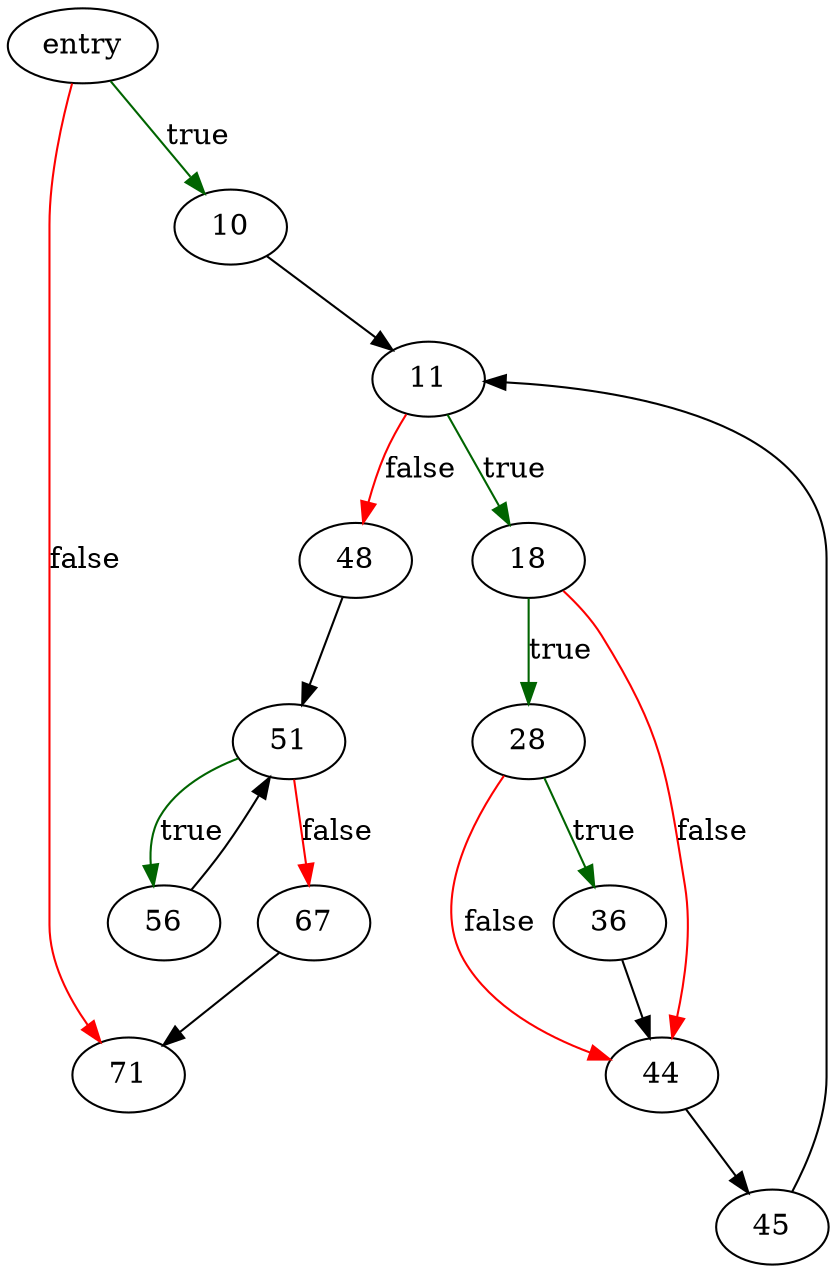 digraph "whereInfoFree" {
	// Node definitions.
	2 [label=entry];
	10;
	11;
	18;
	28;
	36;
	44;
	45;
	48;
	51;
	56;
	67;
	71;

	// Edge definitions.
	2 -> 10 [
		color=darkgreen
		label=true
	];
	2 -> 71 [
		color=red
		label=false
	];
	10 -> 11;
	11 -> 18 [
		color=darkgreen
		label=true
	];
	11 -> 48 [
		color=red
		label=false
	];
	18 -> 28 [
		color=darkgreen
		label=true
	];
	18 -> 44 [
		color=red
		label=false
	];
	28 -> 36 [
		color=darkgreen
		label=true
	];
	28 -> 44 [
		color=red
		label=false
	];
	36 -> 44;
	44 -> 45;
	45 -> 11;
	48 -> 51;
	51 -> 56 [
		color=darkgreen
		label=true
	];
	51 -> 67 [
		color=red
		label=false
	];
	56 -> 51;
	67 -> 71;
}